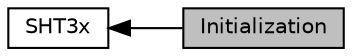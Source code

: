 digraph "Initialization"
{
  edge [fontname="Helvetica",fontsize="10",labelfontname="Helvetica",labelfontsize="10"];
  node [fontname="Helvetica",fontsize="10",shape=box];
  rankdir=LR;
  Node1 [label="Initialization",height=0.2,width=0.4,color="black", fillcolor="grey75", style="filled", fontcolor="black",tooltip="Initialize the sensor and device structure."];
  Node2 [label="SHT3x",height=0.2,width=0.4,color="black", fillcolor="white", style="filled",URL="$group__sht3x.html",tooltip="Product Overview and Sensor API Source Code"];
  Node2->Node1 [shape=plaintext, dir="back", style="solid"];
}
